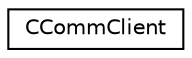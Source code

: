 digraph "Graphical Class Hierarchy"
{
 // LATEX_PDF_SIZE
  edge [fontname="Helvetica",fontsize="10",labelfontname="Helvetica",labelfontsize="10"];
  node [fontname="Helvetica",fontsize="10",shape=record];
  rankdir="LR";
  Node0 [label="CCommClient",height=0.2,width=0.4,color="black", fillcolor="white", style="filled",URL="$classCCommClient.html",tooltip="Main client class."];
}

